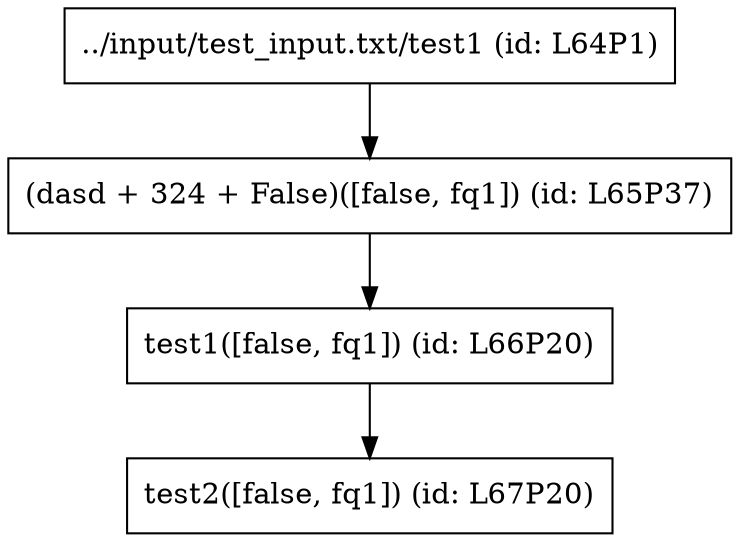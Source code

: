 digraph graphname {
"../input/test_input.txt/test1 (id: L64P1)"[shape=box]
"(dasd + 324 + False)([false, fq1]) (id: L65P37)"[shape=box]
"../input/test_input.txt/test1 (id: L64P1)" -> "(dasd + 324 + False)([false, fq1]) (id: L65P37)"[shape=box];
"(dasd + 324 + False)([false, fq1]) (id: L65P37)"[shape=box]
"test1([false, fq1]) (id: L66P20)"[shape=box]
"(dasd + 324 + False)([false, fq1]) (id: L65P37)" -> "test1([false, fq1]) (id: L66P20)"[shape=box];
"test1([false, fq1]) (id: L66P20)"[shape=box]
"test2([false, fq1]) (id: L67P20)"[shape=box]
"test1([false, fq1]) (id: L66P20)" -> "test2([false, fq1]) (id: L67P20)"[shape=box];
}
